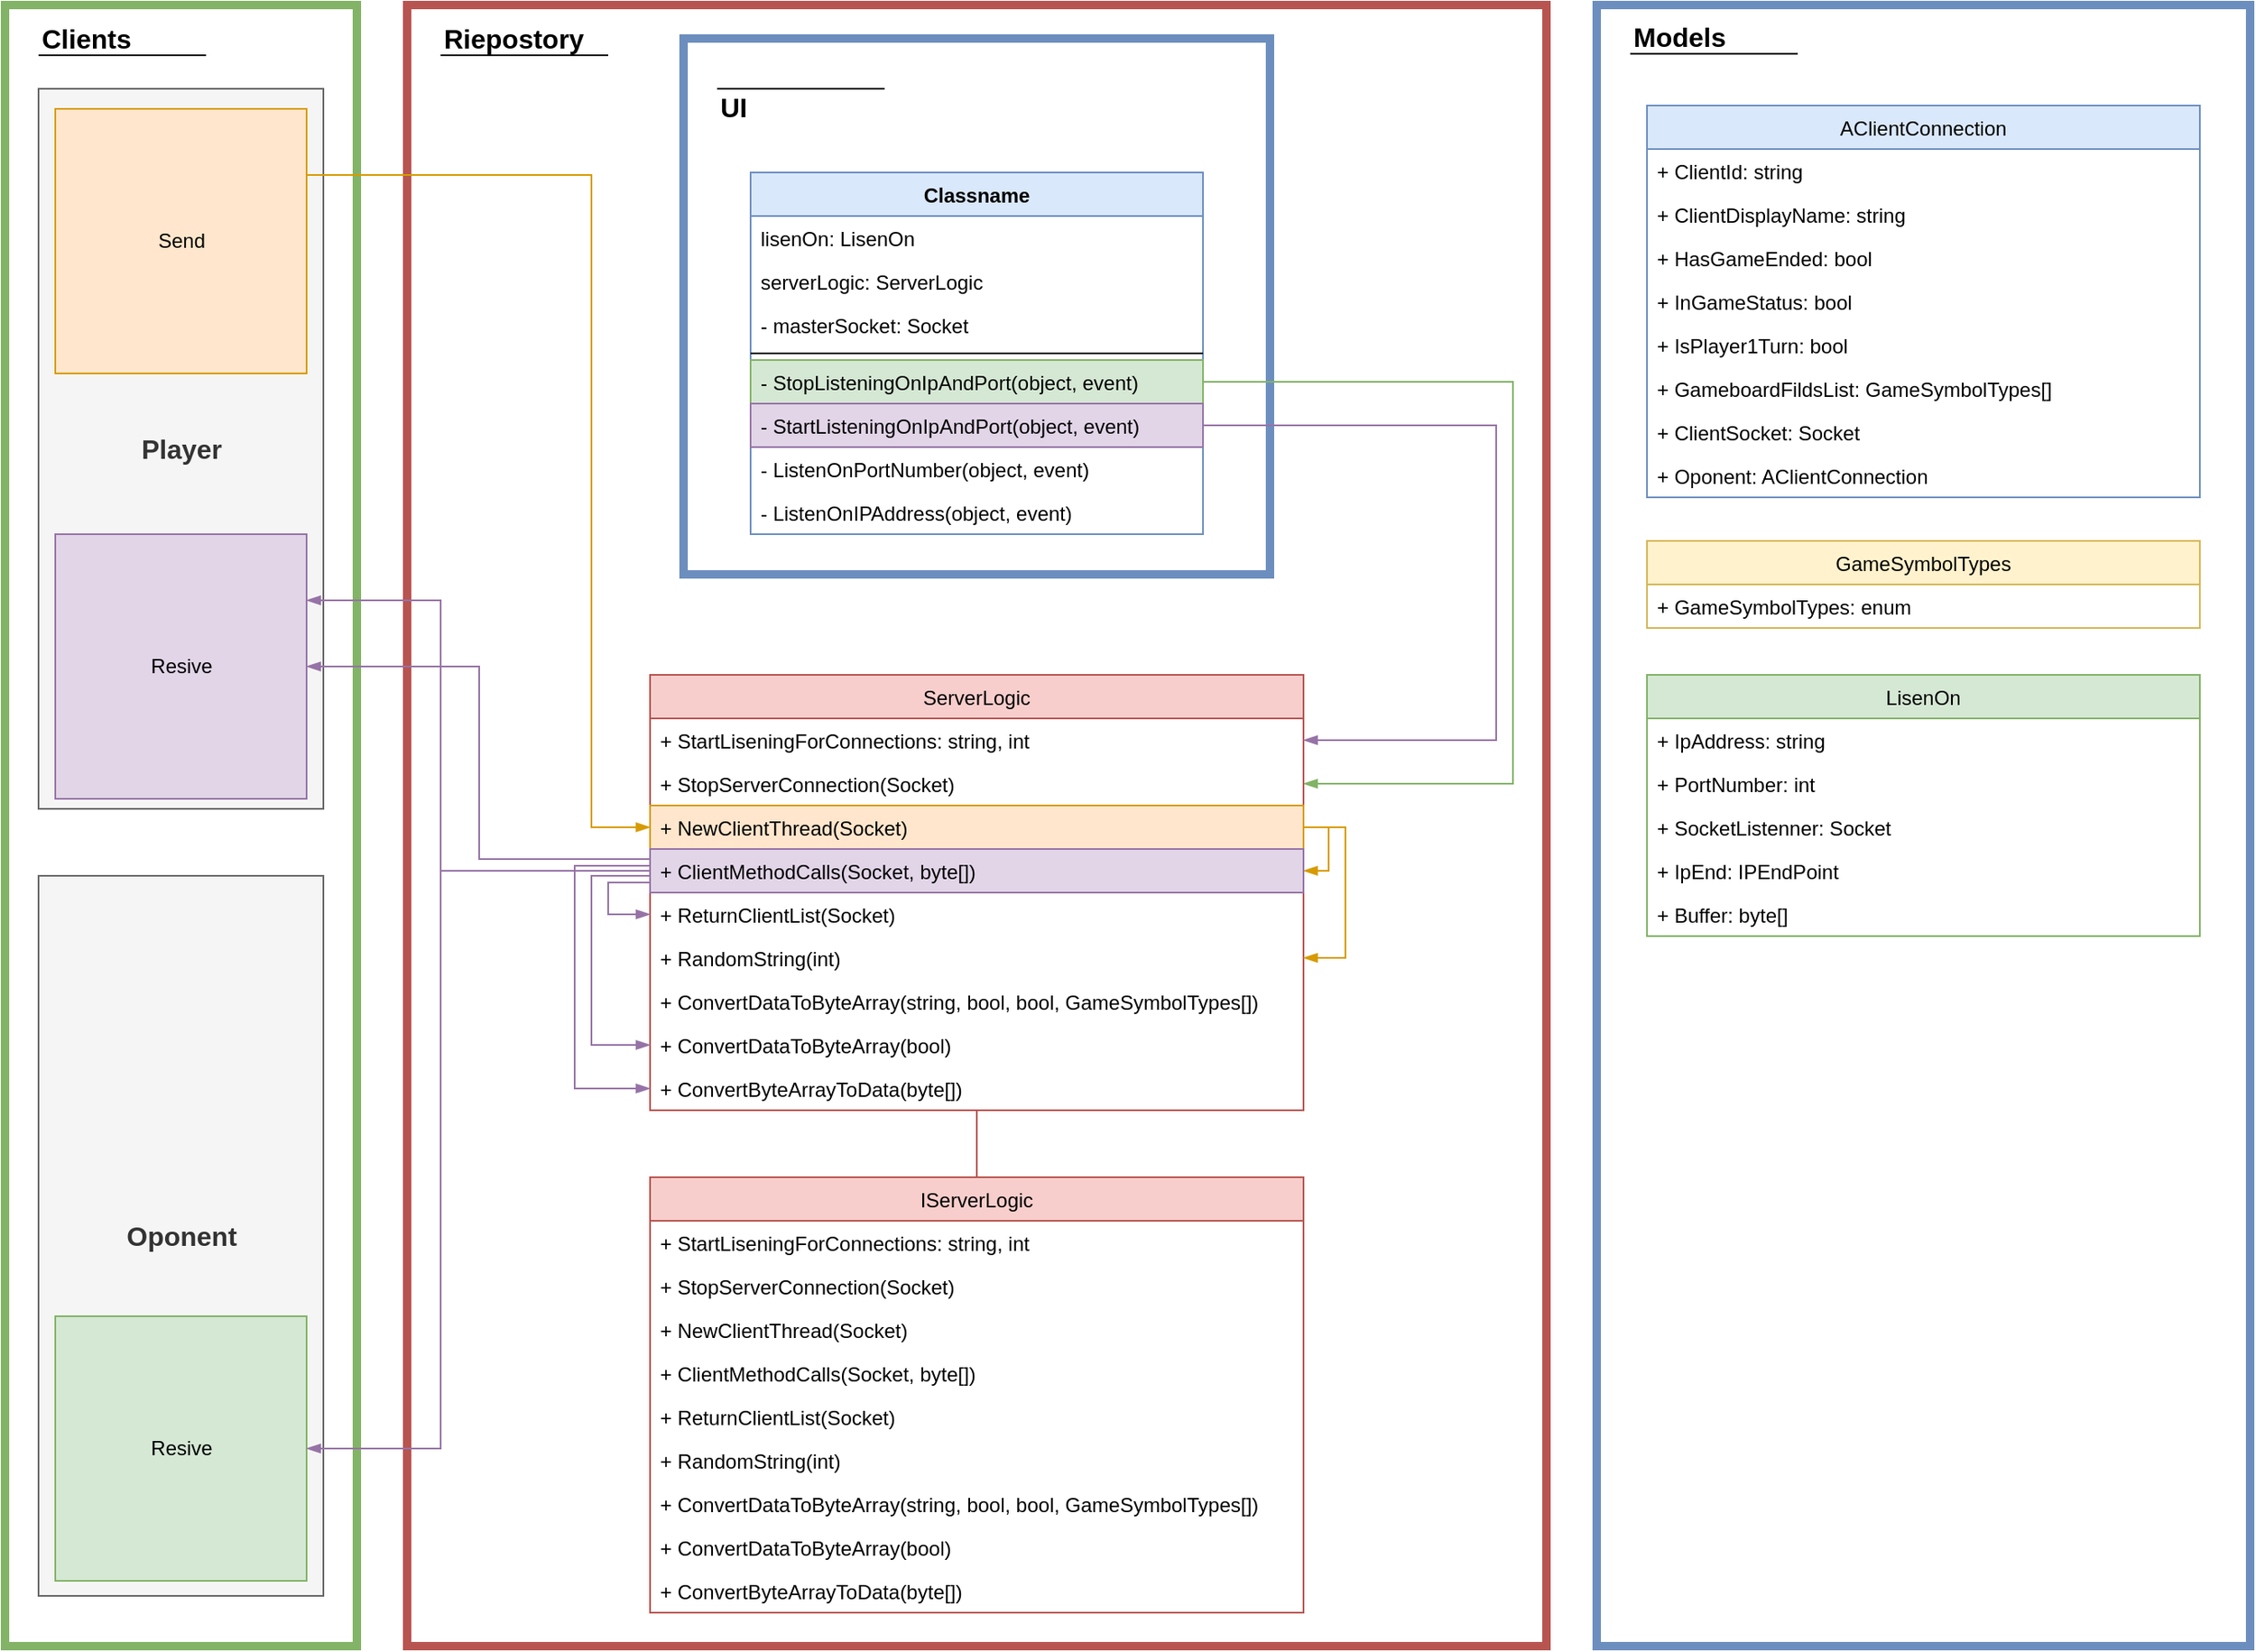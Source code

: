 <mxfile version="12.8.8" type="device"><diagram id="NLk8fuUGuBg-VZls4oap" name="Page-1"><mxGraphModel dx="3197" dy="1188" grid="1" gridSize="10" guides="1" tooltips="1" connect="1" arrows="1" fold="1" page="1" pageScale="1" pageWidth="827" pageHeight="1169" math="0" shadow="0"><root><mxCell id="0"/><mxCell id="1" parent="0"/><mxCell id="d4PO2RcHpP5GcukSO7Xo-17" value="" style="rounded=0;whiteSpace=wrap;html=1;strokeWidth=5;fillColor=none;align=left;strokeColor=#82b366;" vertex="1" parent="1"><mxGeometry x="-190" y="80" width="210" height="980" as="geometry"/></mxCell><mxCell id="d4PO2RcHpP5GcukSO7Xo-81" value="&lt;font style=&quot;font-size: 16px&quot;&gt;&lt;b&gt;Oponent&lt;/b&gt;&lt;/font&gt;" style="html=1;strokeWidth=1;fillColor=#f5f5f5;align=center;strokeColor=#666666;fontColor=#333333;" vertex="1" parent="1"><mxGeometry x="-170" y="600" width="170" height="430" as="geometry"/></mxCell><mxCell id="d4PO2RcHpP5GcukSO7Xo-16" value="" style="rounded=0;whiteSpace=wrap;html=1;strokeWidth=5;align=left;fillColor=none;strokeColor=#b85450;" vertex="1" parent="1"><mxGeometry x="50" y="80" width="680" height="980" as="geometry"/></mxCell><mxCell id="d4PO2RcHpP5GcukSO7Xo-1" value="" style="rounded=0;whiteSpace=wrap;html=1;fillColor=none;strokeColor=#6c8ebf;strokeWidth=5;" vertex="1" parent="1"><mxGeometry x="215" y="100" width="350" height="320" as="geometry"/></mxCell><mxCell id="d4PO2RcHpP5GcukSO7Xo-2" value="&lt;font style=&quot;font-size: 22px&quot;&gt;&lt;b style=&quot;font-size: 16px&quot;&gt;UI&lt;/b&gt;&lt;/font&gt;" style="text;html=1;strokeColor=none;fillColor=none;align=left;verticalAlign=middle;whiteSpace=wrap;rounded=0;" vertex="1" parent="1"><mxGeometry x="235" y="130" width="100" height="20" as="geometry"/></mxCell><mxCell id="d4PO2RcHpP5GcukSO7Xo-4" value="" style="endArrow=none;html=1;entryX=0;entryY=1;entryDx=0;entryDy=0;exitX=1;exitY=1;exitDx=0;exitDy=0;" edge="1" parent="1"><mxGeometry width="50" height="50" relative="1" as="geometry"><mxPoint x="335" y="130" as="sourcePoint"/><mxPoint x="235" y="130" as="targetPoint"/></mxGeometry></mxCell><mxCell id="d4PO2RcHpP5GcukSO7Xo-19" value="&lt;span style=&quot;font-size: 16px&quot;&gt;&lt;b&gt;Riepostory&lt;/b&gt;&lt;/span&gt;" style="text;html=1;strokeColor=none;fillColor=none;align=left;verticalAlign=middle;whiteSpace=wrap;rounded=0;" vertex="1" parent="1"><mxGeometry x="70" y="90" width="100" height="20" as="geometry"/></mxCell><mxCell id="d4PO2RcHpP5GcukSO7Xo-20" value="" style="endArrow=none;html=1;entryX=0;entryY=1;entryDx=0;entryDy=0;exitX=1;exitY=1;exitDx=0;exitDy=0;" edge="1" parent="1" source="d4PO2RcHpP5GcukSO7Xo-19" target="d4PO2RcHpP5GcukSO7Xo-19"><mxGeometry width="50" height="50" relative="1" as="geometry"><mxPoint x="120" y="210" as="sourcePoint"/><mxPoint x="170" y="160" as="targetPoint"/></mxGeometry></mxCell><mxCell id="d4PO2RcHpP5GcukSO7Xo-21" value="" style="rounded=0;whiteSpace=wrap;html=1;strokeWidth=5;fillColor=none;align=left;strokeColor=#6c8ebf;" vertex="1" parent="1"><mxGeometry x="760" y="80" width="390" height="980" as="geometry"/></mxCell><mxCell id="d4PO2RcHpP5GcukSO7Xo-22" value="&lt;span style=&quot;font-size: 16px&quot;&gt;&lt;b&gt;Models&lt;/b&gt;&lt;/span&gt;" style="text;html=1;strokeColor=none;fillColor=none;align=left;verticalAlign=middle;whiteSpace=wrap;rounded=0;" vertex="1" parent="1"><mxGeometry x="780" y="89.17" width="100" height="20" as="geometry"/></mxCell><mxCell id="d4PO2RcHpP5GcukSO7Xo-23" value="" style="endArrow=none;html=1;entryX=0;entryY=1;entryDx=0;entryDy=0;exitX=1;exitY=1;exitDx=0;exitDy=0;" edge="1" parent="1" source="d4PO2RcHpP5GcukSO7Xo-22" target="d4PO2RcHpP5GcukSO7Xo-22"><mxGeometry width="50" height="50" relative="1" as="geometry"><mxPoint x="830" y="209.17" as="sourcePoint"/><mxPoint x="880" y="159.17" as="targetPoint"/></mxGeometry></mxCell><mxCell id="d4PO2RcHpP5GcukSO7Xo-24" value="&lt;span style=&quot;font-size: 16px&quot;&gt;&lt;b&gt;Clients&lt;/b&gt;&lt;/span&gt;" style="text;html=1;strokeColor=none;fillColor=none;align=left;verticalAlign=middle;whiteSpace=wrap;rounded=0;" vertex="1" parent="1"><mxGeometry x="-170" y="90" width="100" height="20" as="geometry"/></mxCell><mxCell id="d4PO2RcHpP5GcukSO7Xo-25" value="" style="endArrow=none;html=1;entryX=0;entryY=1;entryDx=0;entryDy=0;exitX=1;exitY=1;exitDx=0;exitDy=0;" edge="1" parent="1" source="d4PO2RcHpP5GcukSO7Xo-24" target="d4PO2RcHpP5GcukSO7Xo-24"><mxGeometry width="50" height="50" relative="1" as="geometry"><mxPoint x="-130" y="240" as="sourcePoint"/><mxPoint x="-80" y="190" as="targetPoint"/></mxGeometry></mxCell><mxCell id="d4PO2RcHpP5GcukSO7Xo-7" value="Classname" style="swimlane;fontStyle=1;align=center;verticalAlign=top;childLayout=stackLayout;horizontal=1;startSize=26;horizontalStack=0;resizeParent=1;resizeParentMax=0;resizeLast=0;collapsible=1;marginBottom=0;fillColor=#dae8fc;strokeColor=#6c8ebf;" vertex="1" parent="1"><mxGeometry x="255" y="180" width="270" height="216" as="geometry"/></mxCell><mxCell id="d4PO2RcHpP5GcukSO7Xo-12" value="lisenOn: LisenOn" style="text;strokeColor=none;fillColor=none;align=left;verticalAlign=top;spacingLeft=4;spacingRight=4;overflow=hidden;rotatable=0;points=[[0,0.5],[1,0.5]];portConstraint=eastwest;" vertex="1" parent="d4PO2RcHpP5GcukSO7Xo-7"><mxGeometry y="26" width="270" height="26" as="geometry"/></mxCell><mxCell id="d4PO2RcHpP5GcukSO7Xo-8" value="serverLogic: ServerLogic" style="text;strokeColor=none;fillColor=none;align=left;verticalAlign=top;spacingLeft=4;spacingRight=4;overflow=hidden;rotatable=0;points=[[0,0.5],[1,0.5]];portConstraint=eastwest;" vertex="1" parent="d4PO2RcHpP5GcukSO7Xo-7"><mxGeometry y="52" width="270" height="26" as="geometry"/></mxCell><mxCell id="d4PO2RcHpP5GcukSO7Xo-13" value="- masterSocket: Socket" style="text;strokeColor=none;fillColor=none;align=left;verticalAlign=top;spacingLeft=4;spacingRight=4;overflow=hidden;rotatable=0;points=[[0,0.5],[1,0.5]];portConstraint=eastwest;" vertex="1" parent="d4PO2RcHpP5GcukSO7Xo-7"><mxGeometry y="78" width="270" height="26" as="geometry"/></mxCell><mxCell id="d4PO2RcHpP5GcukSO7Xo-9" value="" style="line;strokeWidth=1;fillColor=none;align=left;verticalAlign=middle;spacingTop=-1;spacingLeft=3;spacingRight=3;rotatable=0;labelPosition=right;points=[];portConstraint=eastwest;" vertex="1" parent="d4PO2RcHpP5GcukSO7Xo-7"><mxGeometry y="104" width="270" height="8" as="geometry"/></mxCell><mxCell id="d4PO2RcHpP5GcukSO7Xo-10" value="- StopListeningOnIpAndPort(object, event)" style="text;strokeColor=#82b366;fillColor=#d5e8d4;align=left;verticalAlign=top;spacingLeft=4;spacingRight=4;overflow=hidden;rotatable=0;points=[[0,0.5],[1,0.5]];portConstraint=eastwest;" vertex="1" parent="d4PO2RcHpP5GcukSO7Xo-7"><mxGeometry y="112" width="270" height="26" as="geometry"/></mxCell><mxCell id="d4PO2RcHpP5GcukSO7Xo-11" value="- StartListeningOnIpAndPort(object, event)" style="text;strokeColor=#9673a6;fillColor=#e1d5e7;align=left;verticalAlign=top;spacingLeft=4;spacingRight=4;overflow=hidden;rotatable=0;points=[[0,0.5],[1,0.5]];portConstraint=eastwest;" vertex="1" parent="d4PO2RcHpP5GcukSO7Xo-7"><mxGeometry y="138" width="270" height="26" as="geometry"/></mxCell><mxCell id="d4PO2RcHpP5GcukSO7Xo-14" value="- ListenOnPortNumber(object, event)" style="text;strokeColor=none;fillColor=none;align=left;verticalAlign=top;spacingLeft=4;spacingRight=4;overflow=hidden;rotatable=0;points=[[0,0.5],[1,0.5]];portConstraint=eastwest;" vertex="1" parent="d4PO2RcHpP5GcukSO7Xo-7"><mxGeometry y="164" width="270" height="26" as="geometry"/></mxCell><mxCell id="d4PO2RcHpP5GcukSO7Xo-15" value="- ListenOnIPAddress(object, event)" style="text;strokeColor=none;fillColor=none;align=left;verticalAlign=top;spacingLeft=4;spacingRight=4;overflow=hidden;rotatable=0;points=[[0,0.5],[1,0.5]];portConstraint=eastwest;" vertex="1" parent="d4PO2RcHpP5GcukSO7Xo-7"><mxGeometry y="190" width="270" height="26" as="geometry"/></mxCell><mxCell id="d4PO2RcHpP5GcukSO7Xo-26" value="AClientConnection" style="swimlane;fontStyle=0;childLayout=stackLayout;horizontal=1;startSize=26;fillColor=#dae8fc;horizontalStack=0;resizeParent=1;resizeParentMax=0;resizeLast=0;collapsible=1;marginBottom=0;strokeWidth=1;align=center;strokeColor=#6c8ebf;" vertex="1" parent="1"><mxGeometry x="790" y="140" width="330" height="234" as="geometry"/></mxCell><mxCell id="d4PO2RcHpP5GcukSO7Xo-27" value="+ ClientId: string" style="text;strokeColor=none;fillColor=none;align=left;verticalAlign=top;spacingLeft=4;spacingRight=4;overflow=hidden;rotatable=0;points=[[0,0.5],[1,0.5]];portConstraint=eastwest;" vertex="1" parent="d4PO2RcHpP5GcukSO7Xo-26"><mxGeometry y="26" width="330" height="26" as="geometry"/></mxCell><mxCell id="d4PO2RcHpP5GcukSO7Xo-28" value="+ ClientDisplayName: string" style="text;strokeColor=none;fillColor=none;align=left;verticalAlign=top;spacingLeft=4;spacingRight=4;overflow=hidden;rotatable=0;points=[[0,0.5],[1,0.5]];portConstraint=eastwest;" vertex="1" parent="d4PO2RcHpP5GcukSO7Xo-26"><mxGeometry y="52" width="330" height="26" as="geometry"/></mxCell><mxCell id="d4PO2RcHpP5GcukSO7Xo-29" value="+ HasGameEnded: bool" style="text;strokeColor=none;fillColor=none;align=left;verticalAlign=top;spacingLeft=4;spacingRight=4;overflow=hidden;rotatable=0;points=[[0,0.5],[1,0.5]];portConstraint=eastwest;" vertex="1" parent="d4PO2RcHpP5GcukSO7Xo-26"><mxGeometry y="78" width="330" height="26" as="geometry"/></mxCell><mxCell id="d4PO2RcHpP5GcukSO7Xo-30" value="+ InGameStatus: bool" style="text;strokeColor=none;fillColor=none;align=left;verticalAlign=top;spacingLeft=4;spacingRight=4;overflow=hidden;rotatable=0;points=[[0,0.5],[1,0.5]];portConstraint=eastwest;" vertex="1" parent="d4PO2RcHpP5GcukSO7Xo-26"><mxGeometry y="104" width="330" height="26" as="geometry"/></mxCell><mxCell id="d4PO2RcHpP5GcukSO7Xo-31" value="+ IsPlayer1Turn: bool" style="text;strokeColor=none;fillColor=none;align=left;verticalAlign=top;spacingLeft=4;spacingRight=4;overflow=hidden;rotatable=0;points=[[0,0.5],[1,0.5]];portConstraint=eastwest;" vertex="1" parent="d4PO2RcHpP5GcukSO7Xo-26"><mxGeometry y="130" width="330" height="26" as="geometry"/></mxCell><mxCell id="d4PO2RcHpP5GcukSO7Xo-32" value="+ GameboardFildsList: GameSymbolTypes[]" style="text;strokeColor=none;fillColor=none;align=left;verticalAlign=top;spacingLeft=4;spacingRight=4;overflow=hidden;rotatable=0;points=[[0,0.5],[1,0.5]];portConstraint=eastwest;" vertex="1" parent="d4PO2RcHpP5GcukSO7Xo-26"><mxGeometry y="156" width="330" height="26" as="geometry"/></mxCell><mxCell id="d4PO2RcHpP5GcukSO7Xo-33" value="+ ClientSocket: Socket" style="text;strokeColor=none;fillColor=none;align=left;verticalAlign=top;spacingLeft=4;spacingRight=4;overflow=hidden;rotatable=0;points=[[0,0.5],[1,0.5]];portConstraint=eastwest;" vertex="1" parent="d4PO2RcHpP5GcukSO7Xo-26"><mxGeometry y="182" width="330" height="26" as="geometry"/></mxCell><mxCell id="d4PO2RcHpP5GcukSO7Xo-34" value="+ Oponent: AClientConnection" style="text;strokeColor=none;fillColor=none;align=left;verticalAlign=top;spacingLeft=4;spacingRight=4;overflow=hidden;rotatable=0;points=[[0,0.5],[1,0.5]];portConstraint=eastwest;" vertex="1" parent="d4PO2RcHpP5GcukSO7Xo-26"><mxGeometry y="208" width="330" height="26" as="geometry"/></mxCell><mxCell id="d4PO2RcHpP5GcukSO7Xo-36" value="GameSymbolTypes" style="swimlane;fontStyle=0;childLayout=stackLayout;horizontal=1;startSize=26;fillColor=#fff2cc;horizontalStack=0;resizeParent=1;resizeParentMax=0;resizeLast=0;collapsible=1;marginBottom=0;strokeWidth=1;align=center;strokeColor=#d6b656;" vertex="1" parent="1"><mxGeometry x="790" y="400" width="330" height="52" as="geometry"/></mxCell><mxCell id="d4PO2RcHpP5GcukSO7Xo-37" value="+ GameSymbolTypes: enum" style="text;strokeColor=none;fillColor=none;align=left;verticalAlign=top;spacingLeft=4;spacingRight=4;overflow=hidden;rotatable=0;points=[[0,0.5],[1,0.5]];portConstraint=eastwest;" vertex="1" parent="d4PO2RcHpP5GcukSO7Xo-36"><mxGeometry y="26" width="330" height="26" as="geometry"/></mxCell><mxCell id="d4PO2RcHpP5GcukSO7Xo-45" value="LisenOn" style="swimlane;fontStyle=0;childLayout=stackLayout;horizontal=1;startSize=26;fillColor=#d5e8d4;horizontalStack=0;resizeParent=1;resizeParentMax=0;resizeLast=0;collapsible=1;marginBottom=0;strokeWidth=1;align=center;strokeColor=#82b366;" vertex="1" parent="1"><mxGeometry x="790" y="480" width="330" height="156" as="geometry"/></mxCell><mxCell id="d4PO2RcHpP5GcukSO7Xo-46" value="+ IpAddress: string&#10;" style="text;strokeColor=none;fillColor=none;align=left;verticalAlign=top;spacingLeft=4;spacingRight=4;overflow=hidden;rotatable=0;points=[[0,0.5],[1,0.5]];portConstraint=eastwest;" vertex="1" parent="d4PO2RcHpP5GcukSO7Xo-45"><mxGeometry y="26" width="330" height="26" as="geometry"/></mxCell><mxCell id="d4PO2RcHpP5GcukSO7Xo-47" value="+ PortNumber: int&#10;" style="text;strokeColor=none;fillColor=none;align=left;verticalAlign=top;spacingLeft=4;spacingRight=4;overflow=hidden;rotatable=0;points=[[0,0.5],[1,0.5]];portConstraint=eastwest;" vertex="1" parent="d4PO2RcHpP5GcukSO7Xo-45"><mxGeometry y="52" width="330" height="26" as="geometry"/></mxCell><mxCell id="d4PO2RcHpP5GcukSO7Xo-48" value="+ SocketListenner: Socket&#10;" style="text;strokeColor=none;fillColor=none;align=left;verticalAlign=top;spacingLeft=4;spacingRight=4;overflow=hidden;rotatable=0;points=[[0,0.5],[1,0.5]];portConstraint=eastwest;" vertex="1" parent="d4PO2RcHpP5GcukSO7Xo-45"><mxGeometry y="78" width="330" height="26" as="geometry"/></mxCell><mxCell id="d4PO2RcHpP5GcukSO7Xo-49" value="+ IpEnd: IPEndPoint&#10;" style="text;strokeColor=none;fillColor=none;align=left;verticalAlign=top;spacingLeft=4;spacingRight=4;overflow=hidden;rotatable=0;points=[[0,0.5],[1,0.5]];portConstraint=eastwest;" vertex="1" parent="d4PO2RcHpP5GcukSO7Xo-45"><mxGeometry y="104" width="330" height="26" as="geometry"/></mxCell><mxCell id="d4PO2RcHpP5GcukSO7Xo-50" value="+ Buffer: byte[]&#10;" style="text;strokeColor=none;fillColor=none;align=left;verticalAlign=top;spacingLeft=4;spacingRight=4;overflow=hidden;rotatable=0;points=[[0,0.5],[1,0.5]];portConstraint=eastwest;" vertex="1" parent="d4PO2RcHpP5GcukSO7Xo-45"><mxGeometry y="130" width="330" height="26" as="geometry"/></mxCell><mxCell id="d4PO2RcHpP5GcukSO7Xo-79" style="edgeStyle=orthogonalEdgeStyle;rounded=0;orthogonalLoop=1;jettySize=auto;html=1;exitX=0.5;exitY=0;exitDx=0;exitDy=0;entryX=0.5;entryY=1;entryDx=0;entryDy=0;endArrow=none;endFill=0;fillColor=#f8cecc;strokeColor=#b85450;strokeWidth=1;" edge="1" parent="1" source="d4PO2RcHpP5GcukSO7Xo-69" target="d4PO2RcHpP5GcukSO7Xo-52"><mxGeometry relative="1" as="geometry"/></mxCell><mxCell id="d4PO2RcHpP5GcukSO7Xo-80" value="&lt;b&gt;&lt;font style=&quot;font-size: 16px&quot;&gt;Player&lt;/font&gt;&lt;/b&gt;" style="html=1;strokeWidth=1;fillColor=#f5f5f5;align=center;strokeColor=#666666;fontColor=#333333;" vertex="1" parent="1"><mxGeometry x="-170" y="130" width="170" height="430" as="geometry"/></mxCell><mxCell id="d4PO2RcHpP5GcukSO7Xo-82" style="edgeStyle=orthogonalEdgeStyle;rounded=0;orthogonalLoop=1;jettySize=auto;html=1;exitX=1;exitY=0.5;exitDx=0;exitDy=0;entryX=1;entryY=0.5;entryDx=0;entryDy=0;endArrow=blockThin;endFill=1;fillColor=#d5e8d4;strokeColor=#82b366;strokeWidth=1;" edge="1" parent="1" source="d4PO2RcHpP5GcukSO7Xo-10" target="d4PO2RcHpP5GcukSO7Xo-54"><mxGeometry relative="1" as="geometry"><Array as="points"><mxPoint x="710" y="305"/><mxPoint x="710" y="545"/></Array></mxGeometry></mxCell><mxCell id="d4PO2RcHpP5GcukSO7Xo-69" value="IServerLogic" style="swimlane;fontStyle=0;childLayout=stackLayout;horizontal=1;startSize=26;fillColor=#f8cecc;horizontalStack=0;resizeParent=1;resizeParentMax=0;resizeLast=0;collapsible=1;marginBottom=0;strokeWidth=1;align=center;strokeColor=#b85450;" vertex="1" parent="1"><mxGeometry x="195" y="780" width="390" height="260" as="geometry"/></mxCell><mxCell id="d4PO2RcHpP5GcukSO7Xo-70" value="+ StartLiseningForConnections: string, int" style="text;strokeColor=none;fillColor=none;align=left;verticalAlign=top;spacingLeft=4;spacingRight=4;overflow=hidden;rotatable=0;points=[[0,0.5],[1,0.5]];portConstraint=eastwest;" vertex="1" parent="d4PO2RcHpP5GcukSO7Xo-69"><mxGeometry y="26" width="390" height="26" as="geometry"/></mxCell><mxCell id="d4PO2RcHpP5GcukSO7Xo-71" value="+ StopServerConnection(Socket)" style="text;strokeColor=none;fillColor=none;align=left;verticalAlign=top;spacingLeft=4;spacingRight=4;overflow=hidden;rotatable=0;points=[[0,0.5],[1,0.5]];portConstraint=eastwest;" vertex="1" parent="d4PO2RcHpP5GcukSO7Xo-69"><mxGeometry y="52" width="390" height="26" as="geometry"/></mxCell><mxCell id="d4PO2RcHpP5GcukSO7Xo-72" value="+ NewClientThread(Socket)" style="text;strokeColor=none;fillColor=none;align=left;verticalAlign=top;spacingLeft=4;spacingRight=4;overflow=hidden;rotatable=0;points=[[0,0.5],[1,0.5]];portConstraint=eastwest;" vertex="1" parent="d4PO2RcHpP5GcukSO7Xo-69"><mxGeometry y="78" width="390" height="26" as="geometry"/></mxCell><mxCell id="d4PO2RcHpP5GcukSO7Xo-73" value="+ ClientMethodCalls(Socket, byte[])" style="text;strokeColor=none;fillColor=none;align=left;verticalAlign=top;spacingLeft=4;spacingRight=4;overflow=hidden;rotatable=0;points=[[0,0.5],[1,0.5]];portConstraint=eastwest;" vertex="1" parent="d4PO2RcHpP5GcukSO7Xo-69"><mxGeometry y="104" width="390" height="26" as="geometry"/></mxCell><mxCell id="d4PO2RcHpP5GcukSO7Xo-74" value="+ ReturnClientList(Socket)" style="text;strokeColor=none;fillColor=none;align=left;verticalAlign=top;spacingLeft=4;spacingRight=4;overflow=hidden;rotatable=0;points=[[0,0.5],[1,0.5]];portConstraint=eastwest;" vertex="1" parent="d4PO2RcHpP5GcukSO7Xo-69"><mxGeometry y="130" width="390" height="26" as="geometry"/></mxCell><mxCell id="d4PO2RcHpP5GcukSO7Xo-75" value="+ RandomString(int)" style="text;strokeColor=none;fillColor=none;align=left;verticalAlign=top;spacingLeft=4;spacingRight=4;overflow=hidden;rotatable=0;points=[[0,0.5],[1,0.5]];portConstraint=eastwest;" vertex="1" parent="d4PO2RcHpP5GcukSO7Xo-69"><mxGeometry y="156" width="390" height="26" as="geometry"/></mxCell><mxCell id="d4PO2RcHpP5GcukSO7Xo-76" value="+ ConvertDataToByteArray(string, bool, bool, GameSymbolTypes[])" style="text;strokeColor=none;fillColor=none;align=left;verticalAlign=top;spacingLeft=4;spacingRight=4;overflow=hidden;rotatable=0;points=[[0,0.5],[1,0.5]];portConstraint=eastwest;" vertex="1" parent="d4PO2RcHpP5GcukSO7Xo-69"><mxGeometry y="182" width="390" height="26" as="geometry"/></mxCell><mxCell id="d4PO2RcHpP5GcukSO7Xo-77" value="+ ConvertDataToByteArray(bool)" style="text;strokeColor=none;fillColor=none;align=left;verticalAlign=top;spacingLeft=4;spacingRight=4;overflow=hidden;rotatable=0;points=[[0,0.5],[1,0.5]];portConstraint=eastwest;" vertex="1" parent="d4PO2RcHpP5GcukSO7Xo-69"><mxGeometry y="208" width="390" height="26" as="geometry"/></mxCell><mxCell id="d4PO2RcHpP5GcukSO7Xo-78" value="+ ConvertByteArrayToData(byte[])" style="text;strokeColor=none;fillColor=none;align=left;verticalAlign=top;spacingLeft=4;spacingRight=4;overflow=hidden;rotatable=0;points=[[0,0.5],[1,0.5]];portConstraint=eastwest;" vertex="1" parent="d4PO2RcHpP5GcukSO7Xo-69"><mxGeometry y="234" width="390" height="26" as="geometry"/></mxCell><mxCell id="d4PO2RcHpP5GcukSO7Xo-52" value="ServerLogic" style="swimlane;fontStyle=0;childLayout=stackLayout;horizontal=1;startSize=26;fillColor=#f8cecc;horizontalStack=0;resizeParent=1;resizeParentMax=0;resizeLast=0;collapsible=1;marginBottom=0;strokeWidth=1;align=center;strokeColor=#b85450;" vertex="1" parent="1"><mxGeometry x="195" y="480" width="390" height="260" as="geometry"/></mxCell><mxCell id="d4PO2RcHpP5GcukSO7Xo-53" value="+ StartLiseningForConnections: string, int" style="text;strokeColor=none;fillColor=none;align=left;verticalAlign=top;spacingLeft=4;spacingRight=4;overflow=hidden;rotatable=0;points=[[0,0.5],[1,0.5]];portConstraint=eastwest;" vertex="1" parent="d4PO2RcHpP5GcukSO7Xo-52"><mxGeometry y="26" width="390" height="26" as="geometry"/></mxCell><mxCell id="d4PO2RcHpP5GcukSO7Xo-54" value="+ StopServerConnection(Socket)" style="text;strokeColor=none;fillColor=none;align=left;verticalAlign=top;spacingLeft=4;spacingRight=4;overflow=hidden;rotatable=0;points=[[0,0.5],[1,0.5]];portConstraint=eastwest;" vertex="1" parent="d4PO2RcHpP5GcukSO7Xo-52"><mxGeometry y="52" width="390" height="26" as="geometry"/></mxCell><mxCell id="d4PO2RcHpP5GcukSO7Xo-90" style="edgeStyle=orthogonalEdgeStyle;rounded=0;orthogonalLoop=1;jettySize=auto;html=1;exitX=1;exitY=0.5;exitDx=0;exitDy=0;entryX=1;entryY=0.5;entryDx=0;entryDy=0;endArrow=blockThin;endFill=1;fillColor=#ffe6cc;strokeColor=#d79b00;strokeWidth=1;" edge="1" parent="d4PO2RcHpP5GcukSO7Xo-52" source="d4PO2RcHpP5GcukSO7Xo-55" target="d4PO2RcHpP5GcukSO7Xo-60"><mxGeometry relative="1" as="geometry"><Array as="points"><mxPoint x="405" y="91"/><mxPoint x="405" y="117"/></Array></mxGeometry></mxCell><mxCell id="d4PO2RcHpP5GcukSO7Xo-96" style="edgeStyle=orthogonalEdgeStyle;rounded=0;orthogonalLoop=1;jettySize=auto;html=1;exitX=1;exitY=0.5;exitDx=0;exitDy=0;entryX=1;entryY=0.5;entryDx=0;entryDy=0;endArrow=blockThin;endFill=1;strokeWidth=1;fillColor=#ffe6cc;strokeColor=#d79b00;" edge="1" parent="d4PO2RcHpP5GcukSO7Xo-52" source="d4PO2RcHpP5GcukSO7Xo-55" target="d4PO2RcHpP5GcukSO7Xo-62"><mxGeometry relative="1" as="geometry"><Array as="points"><mxPoint x="415" y="91"/><mxPoint x="415" y="169"/></Array></mxGeometry></mxCell><mxCell id="d4PO2RcHpP5GcukSO7Xo-55" value="+ NewClientThread(Socket)" style="text;strokeColor=#d79b00;fillColor=#ffe6cc;align=left;verticalAlign=top;spacingLeft=4;spacingRight=4;overflow=hidden;rotatable=0;points=[[0,0.5],[1,0.5]];portConstraint=eastwest;" vertex="1" parent="d4PO2RcHpP5GcukSO7Xo-52"><mxGeometry y="78" width="390" height="26" as="geometry"/></mxCell><mxCell id="d4PO2RcHpP5GcukSO7Xo-91" style="edgeStyle=orthogonalEdgeStyle;rounded=0;orthogonalLoop=1;jettySize=auto;html=1;entryX=0;entryY=0.5;entryDx=0;entryDy=0;endArrow=blockThin;endFill=1;fillColor=#e1d5e7;strokeColor=#9673a6;strokeWidth=1;" edge="1" parent="d4PO2RcHpP5GcukSO7Xo-52" target="d4PO2RcHpP5GcukSO7Xo-65"><mxGeometry relative="1" as="geometry"><mxPoint y="117" as="sourcePoint"/><Array as="points"><mxPoint y="114"/><mxPoint x="-45" y="114"/><mxPoint x="-45" y="247"/></Array></mxGeometry></mxCell><mxCell id="d4PO2RcHpP5GcukSO7Xo-97" style="edgeStyle=orthogonalEdgeStyle;rounded=0;orthogonalLoop=1;jettySize=auto;html=1;exitX=0;exitY=0.5;exitDx=0;exitDy=0;entryX=0;entryY=0.5;entryDx=0;entryDy=0;endArrow=blockThin;endFill=1;strokeWidth=1;fillColor=#e1d5e7;strokeColor=#9673a6;" edge="1" parent="d4PO2RcHpP5GcukSO7Xo-52" source="d4PO2RcHpP5GcukSO7Xo-60" target="d4PO2RcHpP5GcukSO7Xo-61"><mxGeometry relative="1" as="geometry"><Array as="points"><mxPoint y="124"/><mxPoint x="-25" y="124"/><mxPoint x="-25" y="143"/></Array></mxGeometry></mxCell><mxCell id="d4PO2RcHpP5GcukSO7Xo-98" style="edgeStyle=orthogonalEdgeStyle;rounded=0;orthogonalLoop=1;jettySize=auto;html=1;exitX=0;exitY=0.5;exitDx=0;exitDy=0;entryX=0;entryY=0.5;entryDx=0;entryDy=0;endArrow=blockThin;endFill=1;strokeWidth=1;fillColor=#e1d5e7;strokeColor=#9673a6;" edge="1" parent="d4PO2RcHpP5GcukSO7Xo-52" source="d4PO2RcHpP5GcukSO7Xo-60" target="d4PO2RcHpP5GcukSO7Xo-64"><mxGeometry relative="1" as="geometry"><Array as="points"><mxPoint y="120"/><mxPoint x="-35" y="120"/><mxPoint x="-35" y="221"/></Array></mxGeometry></mxCell><mxCell id="d4PO2RcHpP5GcukSO7Xo-60" value="+ ClientMethodCalls(Socket, byte[])" style="text;strokeColor=#9673a6;fillColor=#e1d5e7;align=left;verticalAlign=top;spacingLeft=4;spacingRight=4;overflow=hidden;rotatable=0;points=[[0,0.5],[1,0.5]];portConstraint=eastwest;" vertex="1" parent="d4PO2RcHpP5GcukSO7Xo-52"><mxGeometry y="104" width="390" height="26" as="geometry"/></mxCell><mxCell id="d4PO2RcHpP5GcukSO7Xo-61" value="+ ReturnClientList(Socket)" style="text;strokeColor=none;fillColor=none;align=left;verticalAlign=top;spacingLeft=4;spacingRight=4;overflow=hidden;rotatable=0;points=[[0,0.5],[1,0.5]];portConstraint=eastwest;" vertex="1" parent="d4PO2RcHpP5GcukSO7Xo-52"><mxGeometry y="130" width="390" height="26" as="geometry"/></mxCell><mxCell id="d4PO2RcHpP5GcukSO7Xo-62" value="+ RandomString(int)" style="text;strokeColor=none;fillColor=none;align=left;verticalAlign=top;spacingLeft=4;spacingRight=4;overflow=hidden;rotatable=0;points=[[0,0.5],[1,0.5]];portConstraint=eastwest;" vertex="1" parent="d4PO2RcHpP5GcukSO7Xo-52"><mxGeometry y="156" width="390" height="26" as="geometry"/></mxCell><mxCell id="d4PO2RcHpP5GcukSO7Xo-63" value="+ ConvertDataToByteArray(string, bool, bool, GameSymbolTypes[])" style="text;strokeColor=none;fillColor=none;align=left;verticalAlign=top;spacingLeft=4;spacingRight=4;overflow=hidden;rotatable=0;points=[[0,0.5],[1,0.5]];portConstraint=eastwest;" vertex="1" parent="d4PO2RcHpP5GcukSO7Xo-52"><mxGeometry y="182" width="390" height="26" as="geometry"/></mxCell><mxCell id="d4PO2RcHpP5GcukSO7Xo-64" value="+ ConvertDataToByteArray(bool)" style="text;strokeColor=none;fillColor=none;align=left;verticalAlign=top;spacingLeft=4;spacingRight=4;overflow=hidden;rotatable=0;points=[[0,0.5],[1,0.5]];portConstraint=eastwest;" vertex="1" parent="d4PO2RcHpP5GcukSO7Xo-52"><mxGeometry y="208" width="390" height="26" as="geometry"/></mxCell><mxCell id="d4PO2RcHpP5GcukSO7Xo-65" value="+ ConvertByteArrayToData(byte[])" style="text;strokeColor=none;fillColor=none;align=left;verticalAlign=top;spacingLeft=4;spacingRight=4;overflow=hidden;rotatable=0;points=[[0,0.5],[1,0.5]];portConstraint=eastwest;" vertex="1" parent="d4PO2RcHpP5GcukSO7Xo-52"><mxGeometry y="234" width="390" height="26" as="geometry"/></mxCell><mxCell id="d4PO2RcHpP5GcukSO7Xo-83" style="edgeStyle=orthogonalEdgeStyle;rounded=0;orthogonalLoop=1;jettySize=auto;html=1;exitX=1;exitY=0.5;exitDx=0;exitDy=0;entryX=1;entryY=0.5;entryDx=0;entryDy=0;endArrow=blockThin;endFill=1;fillColor=#e1d5e7;strokeColor=#9673a6;strokeWidth=1;" edge="1" parent="1" source="d4PO2RcHpP5GcukSO7Xo-11" target="d4PO2RcHpP5GcukSO7Xo-53"><mxGeometry relative="1" as="geometry"><Array as="points"><mxPoint x="700" y="331"/><mxPoint x="700" y="519"/></Array></mxGeometry></mxCell><mxCell id="d4PO2RcHpP5GcukSO7Xo-88" style="edgeStyle=orthogonalEdgeStyle;rounded=0;orthogonalLoop=1;jettySize=auto;html=1;exitX=1;exitY=0.25;exitDx=0;exitDy=0;entryX=0;entryY=0.5;entryDx=0;entryDy=0;endArrow=blockThin;endFill=1;fillColor=#ffe6cc;strokeColor=#d79b00;strokeWidth=1;" edge="1" parent="1" source="d4PO2RcHpP5GcukSO7Xo-84" target="d4PO2RcHpP5GcukSO7Xo-55"><mxGeometry relative="1" as="geometry"><Array as="points"><mxPoint x="160" y="182"/><mxPoint x="160" y="571"/></Array></mxGeometry></mxCell><mxCell id="d4PO2RcHpP5GcukSO7Xo-84" value="Send" style="html=1;strokeWidth=1;fillColor=#ffe6cc;align=center;strokeColor=#d79b00;" vertex="1" parent="1"><mxGeometry x="-160" y="142" width="150" height="158" as="geometry"/></mxCell><mxCell id="d4PO2RcHpP5GcukSO7Xo-85" value="Resive" style="html=1;strokeWidth=1;fillColor=#e1d5e7;align=center;strokeColor=#9673a6;" vertex="1" parent="1"><mxGeometry x="-160" y="396" width="150" height="158" as="geometry"/></mxCell><mxCell id="d4PO2RcHpP5GcukSO7Xo-87" value="Resive" style="html=1;strokeWidth=1;fillColor=#d5e8d4;align=center;strokeColor=#82b366;" vertex="1" parent="1"><mxGeometry x="-160" y="863" width="150" height="158" as="geometry"/></mxCell><mxCell id="d4PO2RcHpP5GcukSO7Xo-93" style="edgeStyle=orthogonalEdgeStyle;rounded=0;orthogonalLoop=1;jettySize=auto;html=1;exitX=0;exitY=0.5;exitDx=0;exitDy=0;entryX=1;entryY=0.25;entryDx=0;entryDy=0;endArrow=blockThin;endFill=1;fillColor=#e1d5e7;strokeColor=#9673a6;strokeWidth=1;" edge="1" parent="1" source="d4PO2RcHpP5GcukSO7Xo-60" target="d4PO2RcHpP5GcukSO7Xo-85"><mxGeometry relative="1" as="geometry"><Array as="points"><mxPoint x="70" y="597"/><mxPoint x="70" y="436"/></Array></mxGeometry></mxCell><mxCell id="d4PO2RcHpP5GcukSO7Xo-94" style="edgeStyle=orthogonalEdgeStyle;rounded=0;orthogonalLoop=1;jettySize=auto;html=1;exitX=0;exitY=0.5;exitDx=0;exitDy=0;entryX=1;entryY=0.5;entryDx=0;entryDy=0;endArrow=blockThin;endFill=1;strokeWidth=1;fillColor=#e1d5e7;strokeColor=#9673a6;" edge="1" parent="1" source="d4PO2RcHpP5GcukSO7Xo-60" target="d4PO2RcHpP5GcukSO7Xo-87"><mxGeometry relative="1" as="geometry"><Array as="points"><mxPoint x="70" y="597"/><mxPoint x="70" y="942"/></Array></mxGeometry></mxCell><mxCell id="d4PO2RcHpP5GcukSO7Xo-95" style="edgeStyle=orthogonalEdgeStyle;rounded=0;orthogonalLoop=1;jettySize=auto;html=1;exitX=0;exitY=0.5;exitDx=0;exitDy=0;entryX=1;entryY=0.5;entryDx=0;entryDy=0;endArrow=blockThin;endFill=1;strokeWidth=1;fillColor=#e1d5e7;strokeColor=#9673a6;" edge="1" parent="1" source="d4PO2RcHpP5GcukSO7Xo-60" target="d4PO2RcHpP5GcukSO7Xo-85"><mxGeometry relative="1" as="geometry"><Array as="points"><mxPoint x="195" y="590"/><mxPoint x="93" y="590"/><mxPoint x="93" y="475"/></Array></mxGeometry></mxCell></root></mxGraphModel></diagram></mxfile>
